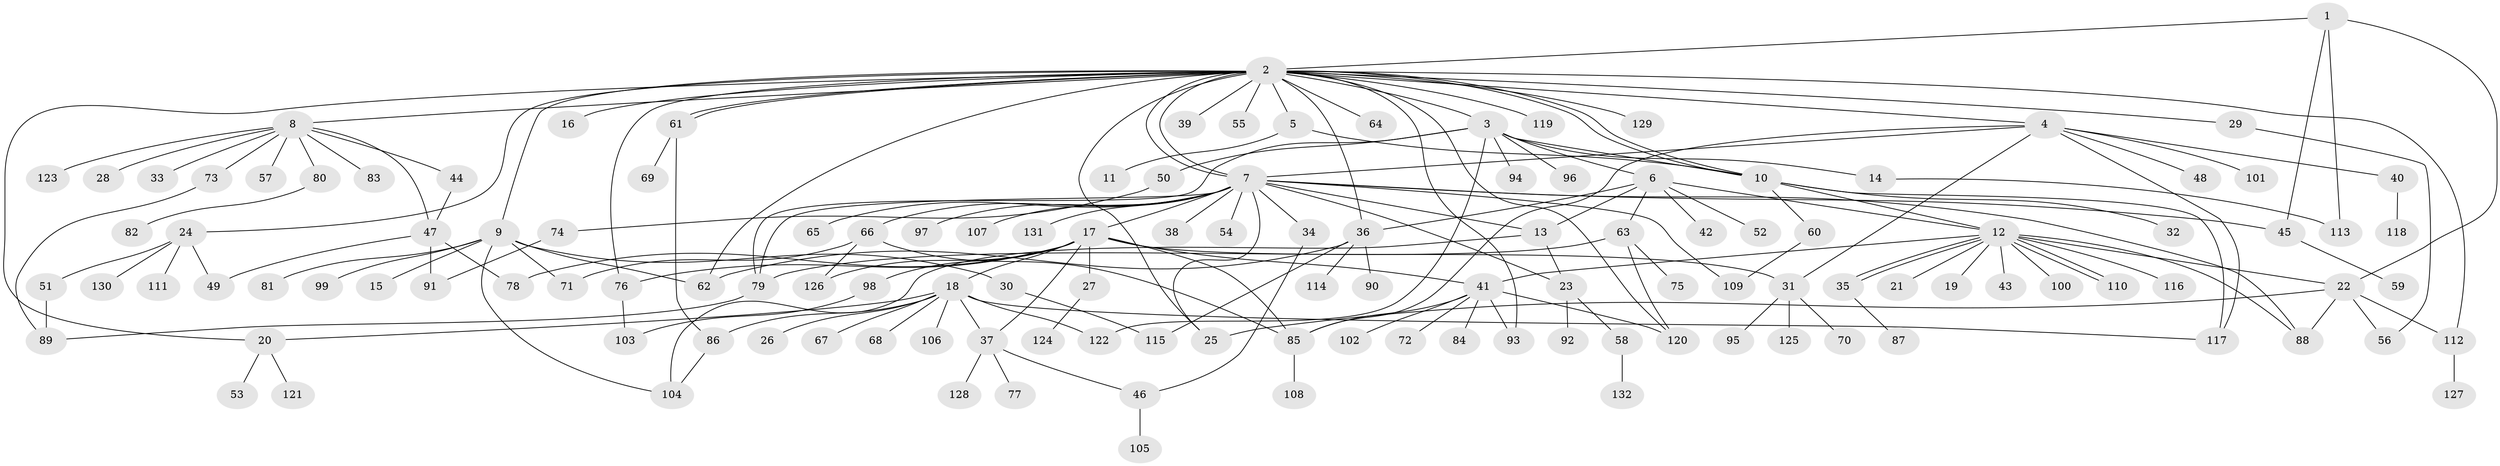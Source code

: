 // coarse degree distribution, {27: 0.010309278350515464, 8: 0.020618556701030927, 2: 0.20618556701030927, 6: 0.030927835051546393, 17: 0.010309278350515464, 9: 0.010309278350515464, 7: 0.020618556701030927, 12: 0.010309278350515464, 4: 0.061855670103092786, 1: 0.4742268041237113, 18: 0.010309278350515464, 3: 0.08247422680412371, 5: 0.05154639175257732}
// Generated by graph-tools (version 1.1) at 2025/41/03/06/25 10:41:48]
// undirected, 132 vertices, 185 edges
graph export_dot {
graph [start="1"]
  node [color=gray90,style=filled];
  1;
  2;
  3;
  4;
  5;
  6;
  7;
  8;
  9;
  10;
  11;
  12;
  13;
  14;
  15;
  16;
  17;
  18;
  19;
  20;
  21;
  22;
  23;
  24;
  25;
  26;
  27;
  28;
  29;
  30;
  31;
  32;
  33;
  34;
  35;
  36;
  37;
  38;
  39;
  40;
  41;
  42;
  43;
  44;
  45;
  46;
  47;
  48;
  49;
  50;
  51;
  52;
  53;
  54;
  55;
  56;
  57;
  58;
  59;
  60;
  61;
  62;
  63;
  64;
  65;
  66;
  67;
  68;
  69;
  70;
  71;
  72;
  73;
  74;
  75;
  76;
  77;
  78;
  79;
  80;
  81;
  82;
  83;
  84;
  85;
  86;
  87;
  88;
  89;
  90;
  91;
  92;
  93;
  94;
  95;
  96;
  97;
  98;
  99;
  100;
  101;
  102;
  103;
  104;
  105;
  106;
  107;
  108;
  109;
  110;
  111;
  112;
  113;
  114;
  115;
  116;
  117;
  118;
  119;
  120;
  121;
  122;
  123;
  124;
  125;
  126;
  127;
  128;
  129;
  130;
  131;
  132;
  1 -- 2;
  1 -- 22;
  1 -- 45;
  1 -- 113;
  2 -- 3;
  2 -- 4;
  2 -- 5;
  2 -- 7;
  2 -- 7;
  2 -- 8;
  2 -- 9;
  2 -- 10;
  2 -- 10;
  2 -- 16;
  2 -- 20;
  2 -- 24;
  2 -- 25;
  2 -- 29;
  2 -- 36;
  2 -- 39;
  2 -- 55;
  2 -- 61;
  2 -- 61;
  2 -- 62;
  2 -- 64;
  2 -- 76;
  2 -- 93;
  2 -- 112;
  2 -- 119;
  2 -- 120;
  2 -- 129;
  3 -- 6;
  3 -- 10;
  3 -- 14;
  3 -- 50;
  3 -- 79;
  3 -- 94;
  3 -- 96;
  3 -- 122;
  4 -- 7;
  4 -- 31;
  4 -- 40;
  4 -- 48;
  4 -- 85;
  4 -- 101;
  4 -- 117;
  5 -- 10;
  5 -- 11;
  6 -- 12;
  6 -- 13;
  6 -- 36;
  6 -- 42;
  6 -- 52;
  6 -- 63;
  7 -- 13;
  7 -- 17;
  7 -- 23;
  7 -- 25;
  7 -- 34;
  7 -- 38;
  7 -- 45;
  7 -- 54;
  7 -- 65;
  7 -- 66;
  7 -- 79;
  7 -- 88;
  7 -- 97;
  7 -- 107;
  7 -- 109;
  7 -- 131;
  8 -- 28;
  8 -- 33;
  8 -- 44;
  8 -- 47;
  8 -- 57;
  8 -- 73;
  8 -- 80;
  8 -- 83;
  8 -- 123;
  9 -- 15;
  9 -- 30;
  9 -- 62;
  9 -- 71;
  9 -- 81;
  9 -- 99;
  9 -- 104;
  10 -- 12;
  10 -- 32;
  10 -- 60;
  10 -- 117;
  12 -- 19;
  12 -- 21;
  12 -- 22;
  12 -- 35;
  12 -- 35;
  12 -- 41;
  12 -- 43;
  12 -- 88;
  12 -- 100;
  12 -- 110;
  12 -- 110;
  12 -- 116;
  13 -- 23;
  13 -- 104;
  14 -- 113;
  17 -- 18;
  17 -- 27;
  17 -- 31;
  17 -- 37;
  17 -- 41;
  17 -- 76;
  17 -- 78;
  17 -- 85;
  17 -- 98;
  17 -- 126;
  18 -- 20;
  18 -- 26;
  18 -- 37;
  18 -- 67;
  18 -- 68;
  18 -- 86;
  18 -- 106;
  18 -- 117;
  18 -- 122;
  20 -- 53;
  20 -- 121;
  22 -- 25;
  22 -- 56;
  22 -- 88;
  22 -- 112;
  23 -- 58;
  23 -- 92;
  24 -- 49;
  24 -- 51;
  24 -- 111;
  24 -- 130;
  27 -- 124;
  29 -- 56;
  30 -- 115;
  31 -- 70;
  31 -- 95;
  31 -- 125;
  34 -- 46;
  35 -- 87;
  36 -- 62;
  36 -- 90;
  36 -- 114;
  36 -- 115;
  37 -- 46;
  37 -- 77;
  37 -- 128;
  40 -- 118;
  41 -- 72;
  41 -- 84;
  41 -- 85;
  41 -- 93;
  41 -- 102;
  41 -- 120;
  44 -- 47;
  45 -- 59;
  46 -- 105;
  47 -- 49;
  47 -- 78;
  47 -- 91;
  50 -- 74;
  51 -- 89;
  58 -- 132;
  60 -- 109;
  61 -- 69;
  61 -- 86;
  63 -- 75;
  63 -- 79;
  63 -- 120;
  66 -- 71;
  66 -- 85;
  66 -- 126;
  73 -- 89;
  74 -- 91;
  76 -- 103;
  79 -- 89;
  80 -- 82;
  85 -- 108;
  86 -- 104;
  98 -- 103;
  112 -- 127;
}
